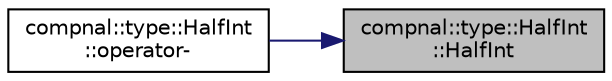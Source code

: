 digraph "compnal::type::HalfInt::HalfInt"
{
 // INTERACTIVE_SVG=YES
 // LATEX_PDF_SIZE
  edge [fontname="Helvetica",fontsize="10",labelfontname="Helvetica",labelfontsize="10"];
  node [fontname="Helvetica",fontsize="10",shape=record];
  rankdir="RL";
  Node1 [label="compnal::type::HalfInt\l::HalfInt",height=0.2,width=0.4,color="black", fillcolor="grey75", style="filled", fontcolor="black",tooltip="Constructor of HalfInt class."];
  Node1 -> Node2 [dir="back",color="midnightblue",fontsize="10",style="solid",fontname="Helvetica"];
  Node2 [label="compnal::type::HalfInt\l::operator-",height=0.2,width=0.4,color="black", fillcolor="white", style="filled",URL="$de/dcb/classcompnal_1_1type_1_1_half_int.html#af0f97e998280dd3b405212dee190d97e",tooltip="Operator overloading: unary negation operator."];
}

